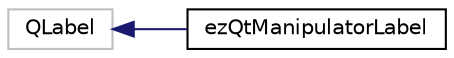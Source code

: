 digraph "Graphical Class Hierarchy"
{
 // LATEX_PDF_SIZE
  edge [fontname="Helvetica",fontsize="10",labelfontname="Helvetica",labelfontsize="10"];
  node [fontname="Helvetica",fontsize="10",shape=record];
  rankdir="LR";
  Node3998 [label="QLabel",height=0.2,width=0.4,color="grey75", fillcolor="white", style="filled",tooltip=" "];
  Node3998 -> Node0 [dir="back",color="midnightblue",fontsize="10",style="solid",fontname="Helvetica"];
  Node0 [label="ezQtManipulatorLabel",height=0.2,width=0.4,color="black", fillcolor="white", style="filled",URL="$d9/dbf/classez_qt_manipulator_label.htm",tooltip=" "];
}
